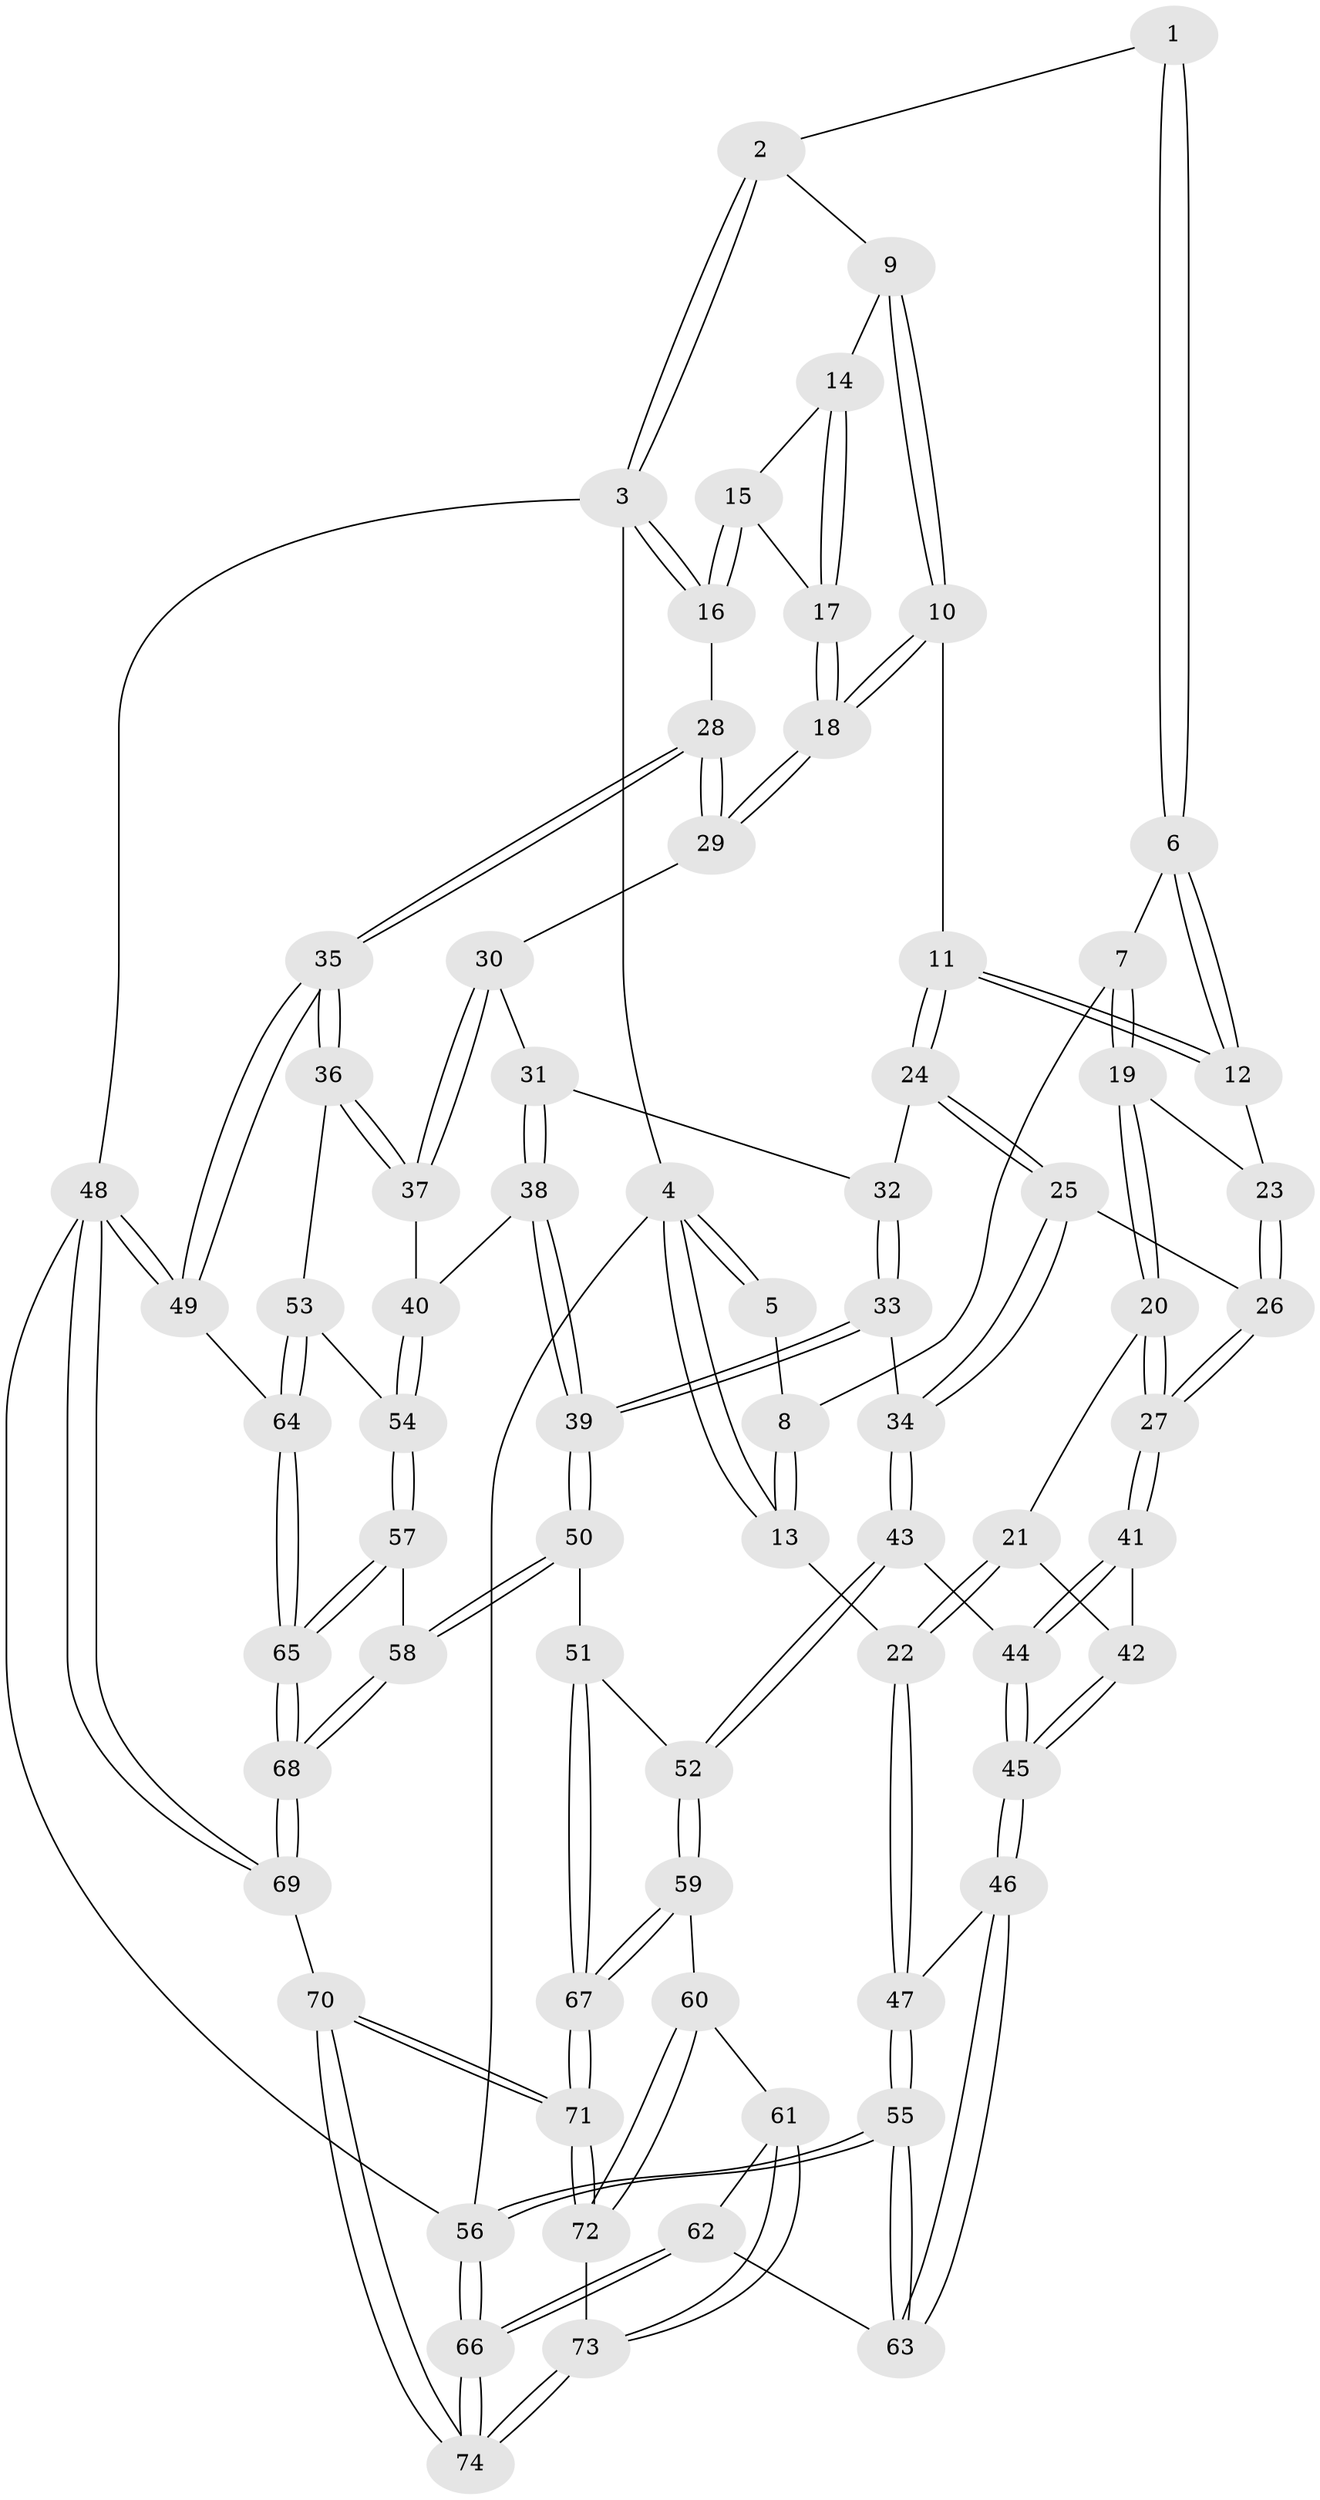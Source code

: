 // coarse degree distribution, {2: 0.15555555555555556, 3: 0.5777777777777777, 4: 0.2, 5: 0.044444444444444446, 6: 0.022222222222222223}
// Generated by graph-tools (version 1.1) at 2025/54/03/04/25 22:54:27]
// undirected, 74 vertices, 182 edges
graph export_dot {
  node [color=gray90,style=filled];
  1 [pos="+0.40685193728682856+0"];
  2 [pos="+0.6469369925222768+0"];
  3 [pos="+1+0"];
  4 [pos="+0+0"];
  5 [pos="+0.22990515222673652+0"];
  6 [pos="+0.393296335557249+0.02662466717260626"];
  7 [pos="+0.23280145996871238+0.18868810674939732"];
  8 [pos="+0.15573095296626163+0.11299328486176187"];
  9 [pos="+0.6662026421200137+0.05363307896786534"];
  10 [pos="+0.5958096841497897+0.22939359760044542"];
  11 [pos="+0.5176757873278284+0.27538553953006323"];
  12 [pos="+0.43167970022510616+0.20981562480539095"];
  13 [pos="+0+0.2821804523690701"];
  14 [pos="+0.7343268538578294+0.11402567665393688"];
  15 [pos="+0.8710066147738516+0.14966182166006242"];
  16 [pos="+1+0"];
  17 [pos="+0.802480892589552+0.28920431002222335"];
  18 [pos="+0.7993330155332762+0.33987884976975674"];
  19 [pos="+0.249824330080575+0.25407433273080987"];
  20 [pos="+0.1513683300288582+0.33511336227099986"];
  21 [pos="+0.07063385470979859+0.3646425393557084"];
  22 [pos="+0+0.32858925969153513"];
  23 [pos="+0.28431307855880206+0.26248737690079105"];
  24 [pos="+0.5159571875003784+0.28904942126992855"];
  25 [pos="+0.3772271193659198+0.4265073675188715"];
  26 [pos="+0.3648782697281078+0.42627527578691615"];
  27 [pos="+0.3257963333142378+0.44797965983217586"];
  28 [pos="+1+0.28248122899942485"];
  29 [pos="+0.8016750949427477+0.3442060169213329"];
  30 [pos="+0.7988151395818769+0.35301883953995394"];
  31 [pos="+0.6391694566195506+0.4408429582965425"];
  32 [pos="+0.5702770769587718+0.39309813360620677"];
  33 [pos="+0.473113238903656+0.524397762958177"];
  34 [pos="+0.4638867885013846+0.5252127370080981"];
  35 [pos="+1+0.6536206271549874"];
  36 [pos="+0.9183833258437349+0.6012976027534241"];
  37 [pos="+0.8374029435686211+0.529270196247238"];
  38 [pos="+0.6391027846743779+0.5662157114166556"];
  39 [pos="+0.6251823401089197+0.5841885078465264"];
  40 [pos="+0.7470071555361981+0.5514212220448815"];
  41 [pos="+0.3120012290322851+0.46645256651553324"];
  42 [pos="+0.1587488250828945+0.47896034026513506"];
  43 [pos="+0.40138336828772403+0.641014512082537"];
  44 [pos="+0.2855125011296227+0.6090701075870063"];
  45 [pos="+0.18402841269650616+0.6534310782804705"];
  46 [pos="+0.1793505506171922+0.6592769939331479"];
  47 [pos="+0+0.5281171843438901"];
  48 [pos="+1+1"];
  49 [pos="+1+0.6641988171839364"];
  50 [pos="+0.6172983087697095+0.7301778498463598"];
  51 [pos="+0.5999240980558108+0.7355912245903813"];
  52 [pos="+0.446161590100534+0.7238836878928704"];
  53 [pos="+0.8078533073858671+0.6834287743211754"];
  54 [pos="+0.7513778069738059+0.7092027728373909"];
  55 [pos="+0+0.9058154184480285"];
  56 [pos="+0+1"];
  57 [pos="+0.7100204577104552+0.7328179193885732"];
  58 [pos="+0.6261619093443769+0.7351589653782566"];
  59 [pos="+0.37305258500429167+0.8172723893773448"];
  60 [pos="+0.3709235078489498+0.8189612677821182"];
  61 [pos="+0.3348628801183402+0.8304543343201073"];
  62 [pos="+0.18130219284211882+0.745697566982508"];
  63 [pos="+0.17573739457121962+0.7366776607222806"];
  64 [pos="+0.8698291072051312+0.8526025989154971"];
  65 [pos="+0.8556279669986973+0.8660104527807547"];
  66 [pos="+0.07637078349366726+1"];
  67 [pos="+0.5277470625218282+0.8934617968890889"];
  68 [pos="+0.7633843542119213+1"];
  69 [pos="+0.7604386044410061+1"];
  70 [pos="+0.593040982753499+1"];
  71 [pos="+0.5292901390002658+1"];
  72 [pos="+0.4474613927128983+0.9473400924431565"];
  73 [pos="+0.2909507852157054+0.9642973721367358"];
  74 [pos="+0.12573501749542143+1"];
  1 -- 2;
  1 -- 6;
  1 -- 6;
  2 -- 3;
  2 -- 3;
  2 -- 9;
  3 -- 4;
  3 -- 16;
  3 -- 16;
  3 -- 48;
  4 -- 5;
  4 -- 5;
  4 -- 13;
  4 -- 13;
  4 -- 56;
  5 -- 8;
  6 -- 7;
  6 -- 12;
  6 -- 12;
  7 -- 8;
  7 -- 19;
  7 -- 19;
  8 -- 13;
  8 -- 13;
  9 -- 10;
  9 -- 10;
  9 -- 14;
  10 -- 11;
  10 -- 18;
  10 -- 18;
  11 -- 12;
  11 -- 12;
  11 -- 24;
  11 -- 24;
  12 -- 23;
  13 -- 22;
  14 -- 15;
  14 -- 17;
  14 -- 17;
  15 -- 16;
  15 -- 16;
  15 -- 17;
  16 -- 28;
  17 -- 18;
  17 -- 18;
  18 -- 29;
  18 -- 29;
  19 -- 20;
  19 -- 20;
  19 -- 23;
  20 -- 21;
  20 -- 27;
  20 -- 27;
  21 -- 22;
  21 -- 22;
  21 -- 42;
  22 -- 47;
  22 -- 47;
  23 -- 26;
  23 -- 26;
  24 -- 25;
  24 -- 25;
  24 -- 32;
  25 -- 26;
  25 -- 34;
  25 -- 34;
  26 -- 27;
  26 -- 27;
  27 -- 41;
  27 -- 41;
  28 -- 29;
  28 -- 29;
  28 -- 35;
  28 -- 35;
  29 -- 30;
  30 -- 31;
  30 -- 37;
  30 -- 37;
  31 -- 32;
  31 -- 38;
  31 -- 38;
  32 -- 33;
  32 -- 33;
  33 -- 34;
  33 -- 39;
  33 -- 39;
  34 -- 43;
  34 -- 43;
  35 -- 36;
  35 -- 36;
  35 -- 49;
  35 -- 49;
  36 -- 37;
  36 -- 37;
  36 -- 53;
  37 -- 40;
  38 -- 39;
  38 -- 39;
  38 -- 40;
  39 -- 50;
  39 -- 50;
  40 -- 54;
  40 -- 54;
  41 -- 42;
  41 -- 44;
  41 -- 44;
  42 -- 45;
  42 -- 45;
  43 -- 44;
  43 -- 52;
  43 -- 52;
  44 -- 45;
  44 -- 45;
  45 -- 46;
  45 -- 46;
  46 -- 47;
  46 -- 63;
  46 -- 63;
  47 -- 55;
  47 -- 55;
  48 -- 49;
  48 -- 49;
  48 -- 69;
  48 -- 69;
  48 -- 56;
  49 -- 64;
  50 -- 51;
  50 -- 58;
  50 -- 58;
  51 -- 52;
  51 -- 67;
  51 -- 67;
  52 -- 59;
  52 -- 59;
  53 -- 54;
  53 -- 64;
  53 -- 64;
  54 -- 57;
  54 -- 57;
  55 -- 56;
  55 -- 56;
  55 -- 63;
  55 -- 63;
  56 -- 66;
  56 -- 66;
  57 -- 58;
  57 -- 65;
  57 -- 65;
  58 -- 68;
  58 -- 68;
  59 -- 60;
  59 -- 67;
  59 -- 67;
  60 -- 61;
  60 -- 72;
  60 -- 72;
  61 -- 62;
  61 -- 73;
  61 -- 73;
  62 -- 63;
  62 -- 66;
  62 -- 66;
  64 -- 65;
  64 -- 65;
  65 -- 68;
  65 -- 68;
  66 -- 74;
  66 -- 74;
  67 -- 71;
  67 -- 71;
  68 -- 69;
  68 -- 69;
  69 -- 70;
  70 -- 71;
  70 -- 71;
  70 -- 74;
  70 -- 74;
  71 -- 72;
  71 -- 72;
  72 -- 73;
  73 -- 74;
  73 -- 74;
}
